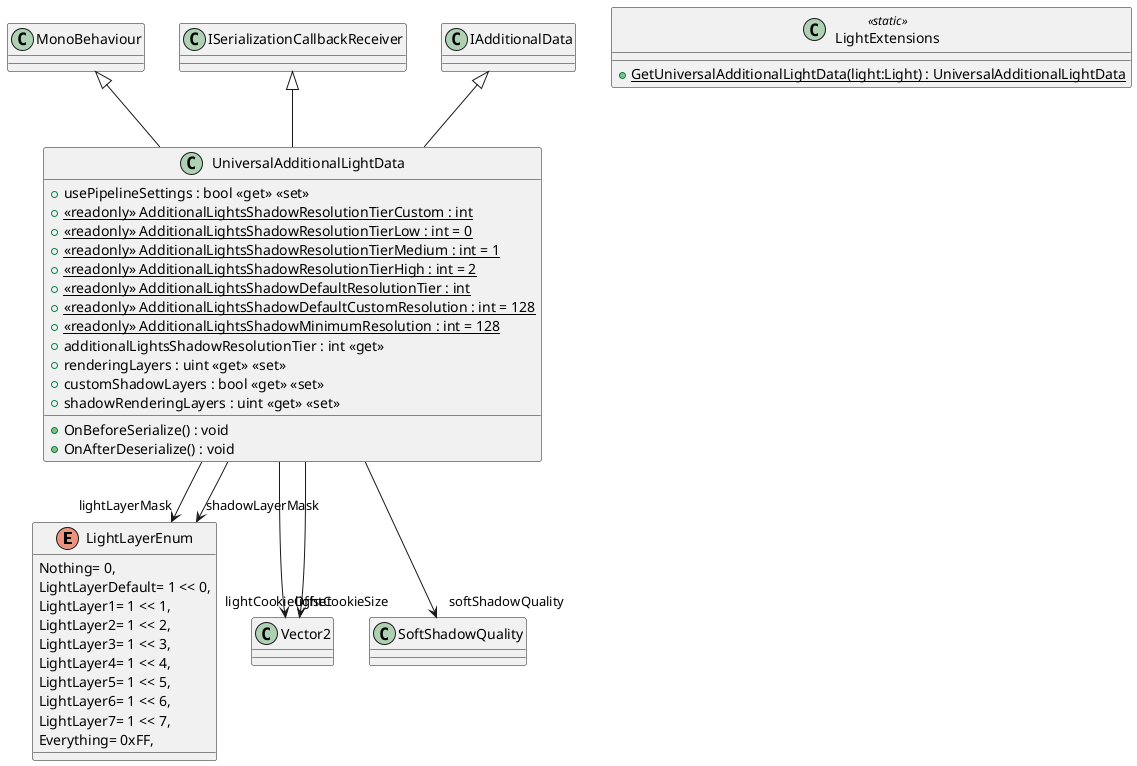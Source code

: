 @startuml
enum LightLayerEnum {
    Nothing= 0,
    LightLayerDefault= 1 << 0,
    LightLayer1= 1 << 1,
    LightLayer2= 1 << 2,
    LightLayer3= 1 << 3,
    LightLayer4= 1 << 4,
    LightLayer5= 1 << 5,
    LightLayer6= 1 << 6,
    LightLayer7= 1 << 7,
    Everything= 0xFF,
}
class LightExtensions <<static>> {
    + {static} GetUniversalAdditionalLightData(light:Light) : UniversalAdditionalLightData
}
class UniversalAdditionalLightData {
    + usePipelineSettings : bool <<get>> <<set>>
    + {static} <<readonly>> AdditionalLightsShadowResolutionTierCustom : int
    + {static} <<readonly>> AdditionalLightsShadowResolutionTierLow : int = 0
    + {static} <<readonly>> AdditionalLightsShadowResolutionTierMedium : int = 1
    + {static} <<readonly>> AdditionalLightsShadowResolutionTierHigh : int = 2
    + {static} <<readonly>> AdditionalLightsShadowDefaultResolutionTier : int
    + {static} <<readonly>> AdditionalLightsShadowDefaultCustomResolution : int = 128
    + {static} <<readonly>> AdditionalLightsShadowMinimumResolution : int = 128
    + additionalLightsShadowResolutionTier : int <<get>>
    + renderingLayers : uint <<get>> <<set>>
    + customShadowLayers : bool <<get>> <<set>>
    + shadowRenderingLayers : uint <<get>> <<set>>
    + OnBeforeSerialize() : void
    + OnAfterDeserialize() : void
}
MonoBehaviour <|-- UniversalAdditionalLightData
ISerializationCallbackReceiver <|-- UniversalAdditionalLightData
IAdditionalData <|-- UniversalAdditionalLightData
UniversalAdditionalLightData --> "lightLayerMask" LightLayerEnum
UniversalAdditionalLightData --> "shadowLayerMask" LightLayerEnum
UniversalAdditionalLightData --> "lightCookieSize" Vector2
UniversalAdditionalLightData --> "lightCookieOffset" Vector2
UniversalAdditionalLightData --> "softShadowQuality" SoftShadowQuality
@enduml
